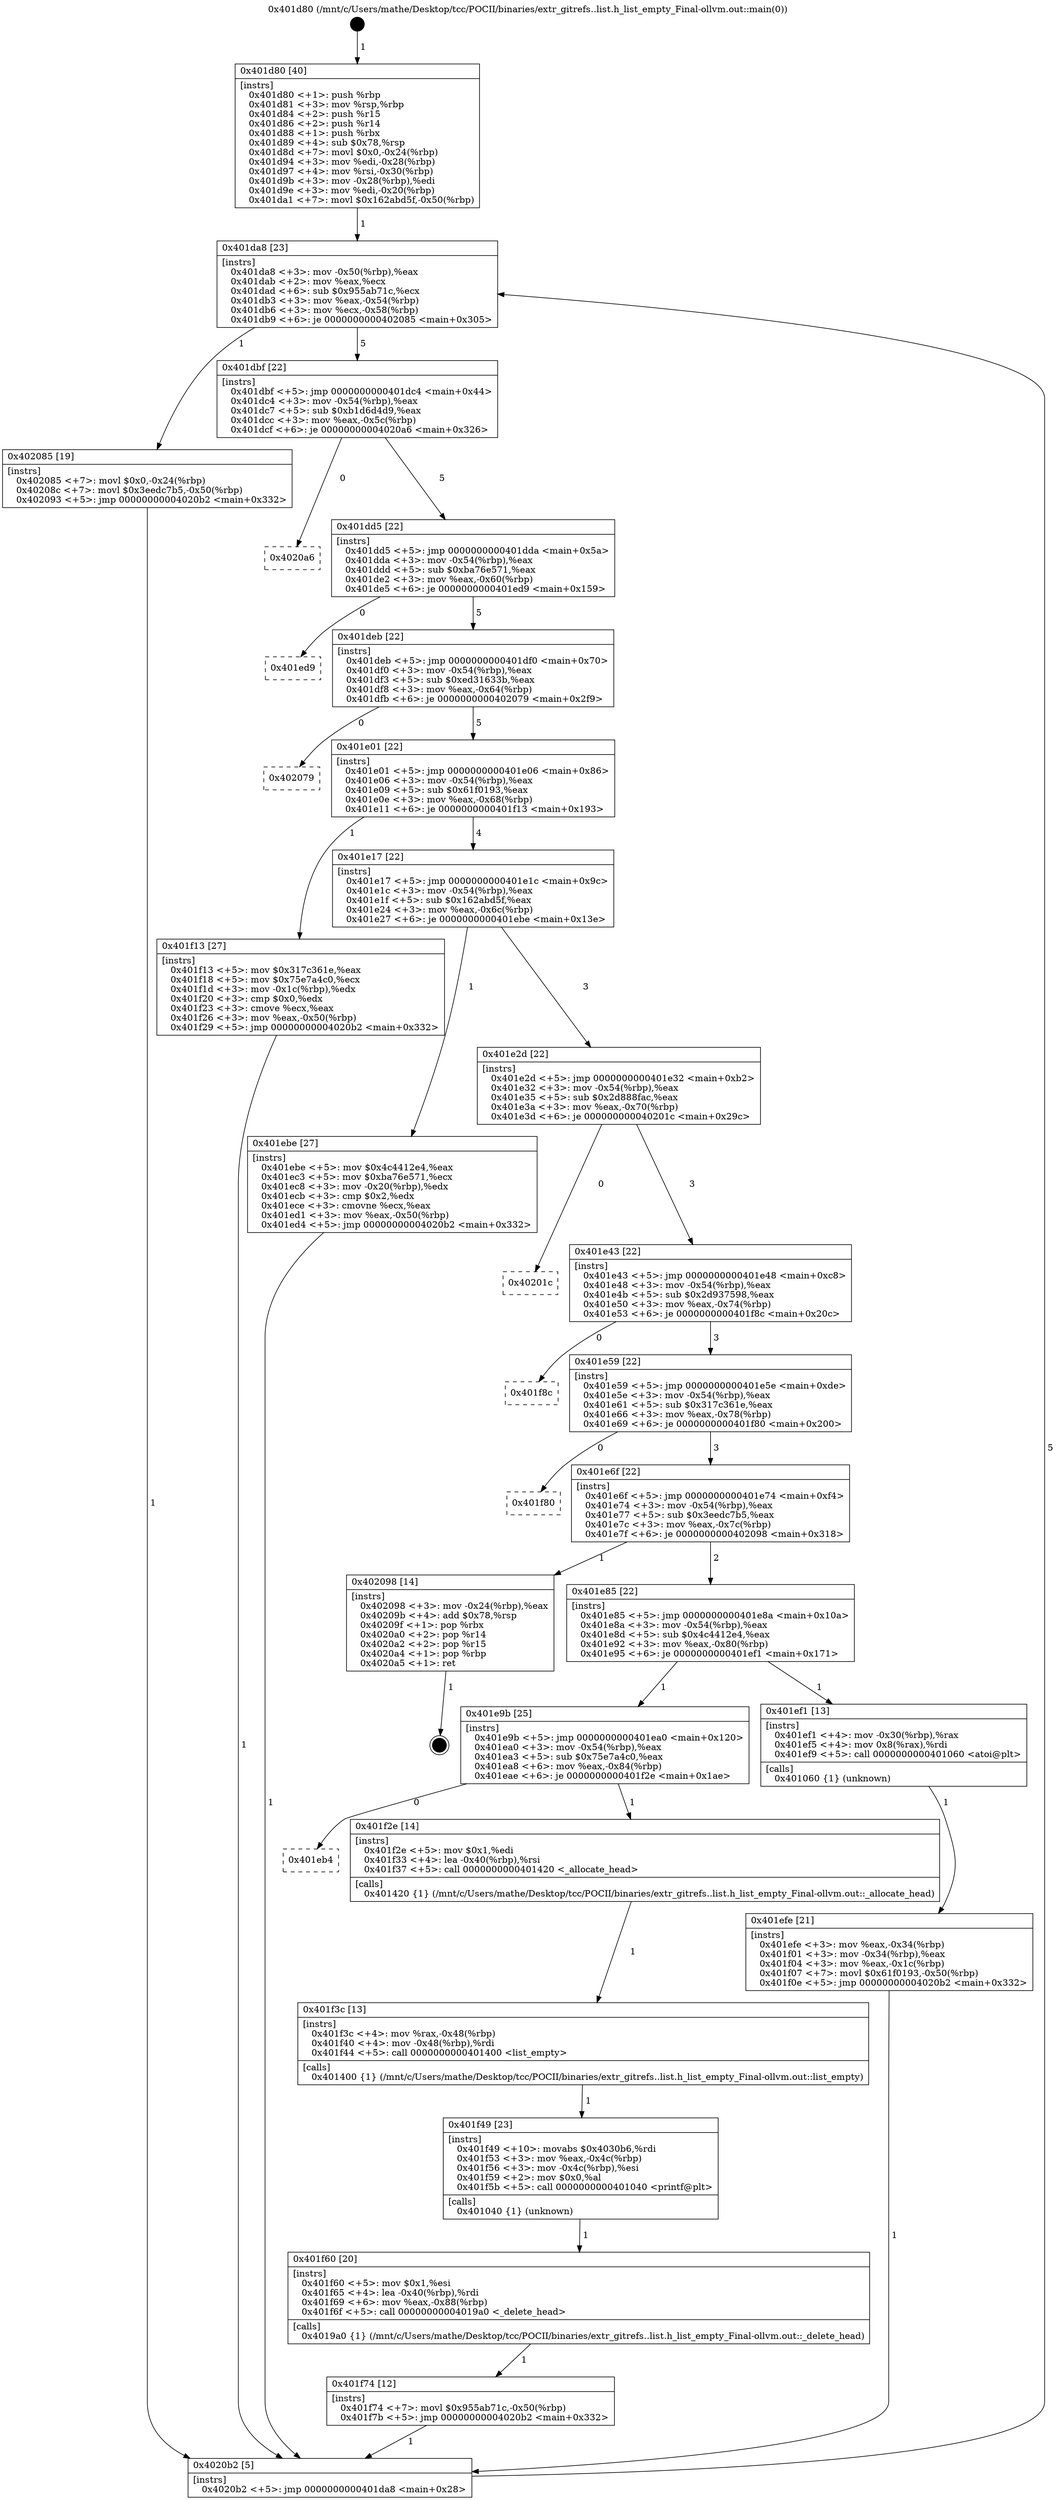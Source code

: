 digraph "0x401d80" {
  label = "0x401d80 (/mnt/c/Users/mathe/Desktop/tcc/POCII/binaries/extr_gitrefs..list.h_list_empty_Final-ollvm.out::main(0))"
  labelloc = "t"
  node[shape=record]

  Entry [label="",width=0.3,height=0.3,shape=circle,fillcolor=black,style=filled]
  "0x401da8" [label="{
     0x401da8 [23]\l
     | [instrs]\l
     &nbsp;&nbsp;0x401da8 \<+3\>: mov -0x50(%rbp),%eax\l
     &nbsp;&nbsp;0x401dab \<+2\>: mov %eax,%ecx\l
     &nbsp;&nbsp;0x401dad \<+6\>: sub $0x955ab71c,%ecx\l
     &nbsp;&nbsp;0x401db3 \<+3\>: mov %eax,-0x54(%rbp)\l
     &nbsp;&nbsp;0x401db6 \<+3\>: mov %ecx,-0x58(%rbp)\l
     &nbsp;&nbsp;0x401db9 \<+6\>: je 0000000000402085 \<main+0x305\>\l
  }"]
  "0x402085" [label="{
     0x402085 [19]\l
     | [instrs]\l
     &nbsp;&nbsp;0x402085 \<+7\>: movl $0x0,-0x24(%rbp)\l
     &nbsp;&nbsp;0x40208c \<+7\>: movl $0x3eedc7b5,-0x50(%rbp)\l
     &nbsp;&nbsp;0x402093 \<+5\>: jmp 00000000004020b2 \<main+0x332\>\l
  }"]
  "0x401dbf" [label="{
     0x401dbf [22]\l
     | [instrs]\l
     &nbsp;&nbsp;0x401dbf \<+5\>: jmp 0000000000401dc4 \<main+0x44\>\l
     &nbsp;&nbsp;0x401dc4 \<+3\>: mov -0x54(%rbp),%eax\l
     &nbsp;&nbsp;0x401dc7 \<+5\>: sub $0xb1d6d4d9,%eax\l
     &nbsp;&nbsp;0x401dcc \<+3\>: mov %eax,-0x5c(%rbp)\l
     &nbsp;&nbsp;0x401dcf \<+6\>: je 00000000004020a6 \<main+0x326\>\l
  }"]
  Exit [label="",width=0.3,height=0.3,shape=circle,fillcolor=black,style=filled,peripheries=2]
  "0x4020a6" [label="{
     0x4020a6\l
  }", style=dashed]
  "0x401dd5" [label="{
     0x401dd5 [22]\l
     | [instrs]\l
     &nbsp;&nbsp;0x401dd5 \<+5\>: jmp 0000000000401dda \<main+0x5a\>\l
     &nbsp;&nbsp;0x401dda \<+3\>: mov -0x54(%rbp),%eax\l
     &nbsp;&nbsp;0x401ddd \<+5\>: sub $0xba76e571,%eax\l
     &nbsp;&nbsp;0x401de2 \<+3\>: mov %eax,-0x60(%rbp)\l
     &nbsp;&nbsp;0x401de5 \<+6\>: je 0000000000401ed9 \<main+0x159\>\l
  }"]
  "0x401f74" [label="{
     0x401f74 [12]\l
     | [instrs]\l
     &nbsp;&nbsp;0x401f74 \<+7\>: movl $0x955ab71c,-0x50(%rbp)\l
     &nbsp;&nbsp;0x401f7b \<+5\>: jmp 00000000004020b2 \<main+0x332\>\l
  }"]
  "0x401ed9" [label="{
     0x401ed9\l
  }", style=dashed]
  "0x401deb" [label="{
     0x401deb [22]\l
     | [instrs]\l
     &nbsp;&nbsp;0x401deb \<+5\>: jmp 0000000000401df0 \<main+0x70\>\l
     &nbsp;&nbsp;0x401df0 \<+3\>: mov -0x54(%rbp),%eax\l
     &nbsp;&nbsp;0x401df3 \<+5\>: sub $0xed31633b,%eax\l
     &nbsp;&nbsp;0x401df8 \<+3\>: mov %eax,-0x64(%rbp)\l
     &nbsp;&nbsp;0x401dfb \<+6\>: je 0000000000402079 \<main+0x2f9\>\l
  }"]
  "0x401f60" [label="{
     0x401f60 [20]\l
     | [instrs]\l
     &nbsp;&nbsp;0x401f60 \<+5\>: mov $0x1,%esi\l
     &nbsp;&nbsp;0x401f65 \<+4\>: lea -0x40(%rbp),%rdi\l
     &nbsp;&nbsp;0x401f69 \<+6\>: mov %eax,-0x88(%rbp)\l
     &nbsp;&nbsp;0x401f6f \<+5\>: call 00000000004019a0 \<_delete_head\>\l
     | [calls]\l
     &nbsp;&nbsp;0x4019a0 \{1\} (/mnt/c/Users/mathe/Desktop/tcc/POCII/binaries/extr_gitrefs..list.h_list_empty_Final-ollvm.out::_delete_head)\l
  }"]
  "0x402079" [label="{
     0x402079\l
  }", style=dashed]
  "0x401e01" [label="{
     0x401e01 [22]\l
     | [instrs]\l
     &nbsp;&nbsp;0x401e01 \<+5\>: jmp 0000000000401e06 \<main+0x86\>\l
     &nbsp;&nbsp;0x401e06 \<+3\>: mov -0x54(%rbp),%eax\l
     &nbsp;&nbsp;0x401e09 \<+5\>: sub $0x61f0193,%eax\l
     &nbsp;&nbsp;0x401e0e \<+3\>: mov %eax,-0x68(%rbp)\l
     &nbsp;&nbsp;0x401e11 \<+6\>: je 0000000000401f13 \<main+0x193\>\l
  }"]
  "0x401f49" [label="{
     0x401f49 [23]\l
     | [instrs]\l
     &nbsp;&nbsp;0x401f49 \<+10\>: movabs $0x4030b6,%rdi\l
     &nbsp;&nbsp;0x401f53 \<+3\>: mov %eax,-0x4c(%rbp)\l
     &nbsp;&nbsp;0x401f56 \<+3\>: mov -0x4c(%rbp),%esi\l
     &nbsp;&nbsp;0x401f59 \<+2\>: mov $0x0,%al\l
     &nbsp;&nbsp;0x401f5b \<+5\>: call 0000000000401040 \<printf@plt\>\l
     | [calls]\l
     &nbsp;&nbsp;0x401040 \{1\} (unknown)\l
  }"]
  "0x401f13" [label="{
     0x401f13 [27]\l
     | [instrs]\l
     &nbsp;&nbsp;0x401f13 \<+5\>: mov $0x317c361e,%eax\l
     &nbsp;&nbsp;0x401f18 \<+5\>: mov $0x75e7a4c0,%ecx\l
     &nbsp;&nbsp;0x401f1d \<+3\>: mov -0x1c(%rbp),%edx\l
     &nbsp;&nbsp;0x401f20 \<+3\>: cmp $0x0,%edx\l
     &nbsp;&nbsp;0x401f23 \<+3\>: cmove %ecx,%eax\l
     &nbsp;&nbsp;0x401f26 \<+3\>: mov %eax,-0x50(%rbp)\l
     &nbsp;&nbsp;0x401f29 \<+5\>: jmp 00000000004020b2 \<main+0x332\>\l
  }"]
  "0x401e17" [label="{
     0x401e17 [22]\l
     | [instrs]\l
     &nbsp;&nbsp;0x401e17 \<+5\>: jmp 0000000000401e1c \<main+0x9c\>\l
     &nbsp;&nbsp;0x401e1c \<+3\>: mov -0x54(%rbp),%eax\l
     &nbsp;&nbsp;0x401e1f \<+5\>: sub $0x162abd5f,%eax\l
     &nbsp;&nbsp;0x401e24 \<+3\>: mov %eax,-0x6c(%rbp)\l
     &nbsp;&nbsp;0x401e27 \<+6\>: je 0000000000401ebe \<main+0x13e\>\l
  }"]
  "0x401f3c" [label="{
     0x401f3c [13]\l
     | [instrs]\l
     &nbsp;&nbsp;0x401f3c \<+4\>: mov %rax,-0x48(%rbp)\l
     &nbsp;&nbsp;0x401f40 \<+4\>: mov -0x48(%rbp),%rdi\l
     &nbsp;&nbsp;0x401f44 \<+5\>: call 0000000000401400 \<list_empty\>\l
     | [calls]\l
     &nbsp;&nbsp;0x401400 \{1\} (/mnt/c/Users/mathe/Desktop/tcc/POCII/binaries/extr_gitrefs..list.h_list_empty_Final-ollvm.out::list_empty)\l
  }"]
  "0x401ebe" [label="{
     0x401ebe [27]\l
     | [instrs]\l
     &nbsp;&nbsp;0x401ebe \<+5\>: mov $0x4c4412e4,%eax\l
     &nbsp;&nbsp;0x401ec3 \<+5\>: mov $0xba76e571,%ecx\l
     &nbsp;&nbsp;0x401ec8 \<+3\>: mov -0x20(%rbp),%edx\l
     &nbsp;&nbsp;0x401ecb \<+3\>: cmp $0x2,%edx\l
     &nbsp;&nbsp;0x401ece \<+3\>: cmovne %ecx,%eax\l
     &nbsp;&nbsp;0x401ed1 \<+3\>: mov %eax,-0x50(%rbp)\l
     &nbsp;&nbsp;0x401ed4 \<+5\>: jmp 00000000004020b2 \<main+0x332\>\l
  }"]
  "0x401e2d" [label="{
     0x401e2d [22]\l
     | [instrs]\l
     &nbsp;&nbsp;0x401e2d \<+5\>: jmp 0000000000401e32 \<main+0xb2\>\l
     &nbsp;&nbsp;0x401e32 \<+3\>: mov -0x54(%rbp),%eax\l
     &nbsp;&nbsp;0x401e35 \<+5\>: sub $0x2d888fac,%eax\l
     &nbsp;&nbsp;0x401e3a \<+3\>: mov %eax,-0x70(%rbp)\l
     &nbsp;&nbsp;0x401e3d \<+6\>: je 000000000040201c \<main+0x29c\>\l
  }"]
  "0x4020b2" [label="{
     0x4020b2 [5]\l
     | [instrs]\l
     &nbsp;&nbsp;0x4020b2 \<+5\>: jmp 0000000000401da8 \<main+0x28\>\l
  }"]
  "0x401d80" [label="{
     0x401d80 [40]\l
     | [instrs]\l
     &nbsp;&nbsp;0x401d80 \<+1\>: push %rbp\l
     &nbsp;&nbsp;0x401d81 \<+3\>: mov %rsp,%rbp\l
     &nbsp;&nbsp;0x401d84 \<+2\>: push %r15\l
     &nbsp;&nbsp;0x401d86 \<+2\>: push %r14\l
     &nbsp;&nbsp;0x401d88 \<+1\>: push %rbx\l
     &nbsp;&nbsp;0x401d89 \<+4\>: sub $0x78,%rsp\l
     &nbsp;&nbsp;0x401d8d \<+7\>: movl $0x0,-0x24(%rbp)\l
     &nbsp;&nbsp;0x401d94 \<+3\>: mov %edi,-0x28(%rbp)\l
     &nbsp;&nbsp;0x401d97 \<+4\>: mov %rsi,-0x30(%rbp)\l
     &nbsp;&nbsp;0x401d9b \<+3\>: mov -0x28(%rbp),%edi\l
     &nbsp;&nbsp;0x401d9e \<+3\>: mov %edi,-0x20(%rbp)\l
     &nbsp;&nbsp;0x401da1 \<+7\>: movl $0x162abd5f,-0x50(%rbp)\l
  }"]
  "0x401eb4" [label="{
     0x401eb4\l
  }", style=dashed]
  "0x40201c" [label="{
     0x40201c\l
  }", style=dashed]
  "0x401e43" [label="{
     0x401e43 [22]\l
     | [instrs]\l
     &nbsp;&nbsp;0x401e43 \<+5\>: jmp 0000000000401e48 \<main+0xc8\>\l
     &nbsp;&nbsp;0x401e48 \<+3\>: mov -0x54(%rbp),%eax\l
     &nbsp;&nbsp;0x401e4b \<+5\>: sub $0x2d937598,%eax\l
     &nbsp;&nbsp;0x401e50 \<+3\>: mov %eax,-0x74(%rbp)\l
     &nbsp;&nbsp;0x401e53 \<+6\>: je 0000000000401f8c \<main+0x20c\>\l
  }"]
  "0x401f2e" [label="{
     0x401f2e [14]\l
     | [instrs]\l
     &nbsp;&nbsp;0x401f2e \<+5\>: mov $0x1,%edi\l
     &nbsp;&nbsp;0x401f33 \<+4\>: lea -0x40(%rbp),%rsi\l
     &nbsp;&nbsp;0x401f37 \<+5\>: call 0000000000401420 \<_allocate_head\>\l
     | [calls]\l
     &nbsp;&nbsp;0x401420 \{1\} (/mnt/c/Users/mathe/Desktop/tcc/POCII/binaries/extr_gitrefs..list.h_list_empty_Final-ollvm.out::_allocate_head)\l
  }"]
  "0x401f8c" [label="{
     0x401f8c\l
  }", style=dashed]
  "0x401e59" [label="{
     0x401e59 [22]\l
     | [instrs]\l
     &nbsp;&nbsp;0x401e59 \<+5\>: jmp 0000000000401e5e \<main+0xde\>\l
     &nbsp;&nbsp;0x401e5e \<+3\>: mov -0x54(%rbp),%eax\l
     &nbsp;&nbsp;0x401e61 \<+5\>: sub $0x317c361e,%eax\l
     &nbsp;&nbsp;0x401e66 \<+3\>: mov %eax,-0x78(%rbp)\l
     &nbsp;&nbsp;0x401e69 \<+6\>: je 0000000000401f80 \<main+0x200\>\l
  }"]
  "0x401efe" [label="{
     0x401efe [21]\l
     | [instrs]\l
     &nbsp;&nbsp;0x401efe \<+3\>: mov %eax,-0x34(%rbp)\l
     &nbsp;&nbsp;0x401f01 \<+3\>: mov -0x34(%rbp),%eax\l
     &nbsp;&nbsp;0x401f04 \<+3\>: mov %eax,-0x1c(%rbp)\l
     &nbsp;&nbsp;0x401f07 \<+7\>: movl $0x61f0193,-0x50(%rbp)\l
     &nbsp;&nbsp;0x401f0e \<+5\>: jmp 00000000004020b2 \<main+0x332\>\l
  }"]
  "0x401f80" [label="{
     0x401f80\l
  }", style=dashed]
  "0x401e6f" [label="{
     0x401e6f [22]\l
     | [instrs]\l
     &nbsp;&nbsp;0x401e6f \<+5\>: jmp 0000000000401e74 \<main+0xf4\>\l
     &nbsp;&nbsp;0x401e74 \<+3\>: mov -0x54(%rbp),%eax\l
     &nbsp;&nbsp;0x401e77 \<+5\>: sub $0x3eedc7b5,%eax\l
     &nbsp;&nbsp;0x401e7c \<+3\>: mov %eax,-0x7c(%rbp)\l
     &nbsp;&nbsp;0x401e7f \<+6\>: je 0000000000402098 \<main+0x318\>\l
  }"]
  "0x401e9b" [label="{
     0x401e9b [25]\l
     | [instrs]\l
     &nbsp;&nbsp;0x401e9b \<+5\>: jmp 0000000000401ea0 \<main+0x120\>\l
     &nbsp;&nbsp;0x401ea0 \<+3\>: mov -0x54(%rbp),%eax\l
     &nbsp;&nbsp;0x401ea3 \<+5\>: sub $0x75e7a4c0,%eax\l
     &nbsp;&nbsp;0x401ea8 \<+6\>: mov %eax,-0x84(%rbp)\l
     &nbsp;&nbsp;0x401eae \<+6\>: je 0000000000401f2e \<main+0x1ae\>\l
  }"]
  "0x402098" [label="{
     0x402098 [14]\l
     | [instrs]\l
     &nbsp;&nbsp;0x402098 \<+3\>: mov -0x24(%rbp),%eax\l
     &nbsp;&nbsp;0x40209b \<+4\>: add $0x78,%rsp\l
     &nbsp;&nbsp;0x40209f \<+1\>: pop %rbx\l
     &nbsp;&nbsp;0x4020a0 \<+2\>: pop %r14\l
     &nbsp;&nbsp;0x4020a2 \<+2\>: pop %r15\l
     &nbsp;&nbsp;0x4020a4 \<+1\>: pop %rbp\l
     &nbsp;&nbsp;0x4020a5 \<+1\>: ret\l
  }"]
  "0x401e85" [label="{
     0x401e85 [22]\l
     | [instrs]\l
     &nbsp;&nbsp;0x401e85 \<+5\>: jmp 0000000000401e8a \<main+0x10a\>\l
     &nbsp;&nbsp;0x401e8a \<+3\>: mov -0x54(%rbp),%eax\l
     &nbsp;&nbsp;0x401e8d \<+5\>: sub $0x4c4412e4,%eax\l
     &nbsp;&nbsp;0x401e92 \<+3\>: mov %eax,-0x80(%rbp)\l
     &nbsp;&nbsp;0x401e95 \<+6\>: je 0000000000401ef1 \<main+0x171\>\l
  }"]
  "0x401ef1" [label="{
     0x401ef1 [13]\l
     | [instrs]\l
     &nbsp;&nbsp;0x401ef1 \<+4\>: mov -0x30(%rbp),%rax\l
     &nbsp;&nbsp;0x401ef5 \<+4\>: mov 0x8(%rax),%rdi\l
     &nbsp;&nbsp;0x401ef9 \<+5\>: call 0000000000401060 \<atoi@plt\>\l
     | [calls]\l
     &nbsp;&nbsp;0x401060 \{1\} (unknown)\l
  }"]
  Entry -> "0x401d80" [label=" 1"]
  "0x401da8" -> "0x402085" [label=" 1"]
  "0x401da8" -> "0x401dbf" [label=" 5"]
  "0x402098" -> Exit [label=" 1"]
  "0x401dbf" -> "0x4020a6" [label=" 0"]
  "0x401dbf" -> "0x401dd5" [label=" 5"]
  "0x402085" -> "0x4020b2" [label=" 1"]
  "0x401dd5" -> "0x401ed9" [label=" 0"]
  "0x401dd5" -> "0x401deb" [label=" 5"]
  "0x401f74" -> "0x4020b2" [label=" 1"]
  "0x401deb" -> "0x402079" [label=" 0"]
  "0x401deb" -> "0x401e01" [label=" 5"]
  "0x401f60" -> "0x401f74" [label=" 1"]
  "0x401e01" -> "0x401f13" [label=" 1"]
  "0x401e01" -> "0x401e17" [label=" 4"]
  "0x401f49" -> "0x401f60" [label=" 1"]
  "0x401e17" -> "0x401ebe" [label=" 1"]
  "0x401e17" -> "0x401e2d" [label=" 3"]
  "0x401ebe" -> "0x4020b2" [label=" 1"]
  "0x401d80" -> "0x401da8" [label=" 1"]
  "0x4020b2" -> "0x401da8" [label=" 5"]
  "0x401f3c" -> "0x401f49" [label=" 1"]
  "0x401e2d" -> "0x40201c" [label=" 0"]
  "0x401e2d" -> "0x401e43" [label=" 3"]
  "0x401f2e" -> "0x401f3c" [label=" 1"]
  "0x401e43" -> "0x401f8c" [label=" 0"]
  "0x401e43" -> "0x401e59" [label=" 3"]
  "0x401e9b" -> "0x401eb4" [label=" 0"]
  "0x401e59" -> "0x401f80" [label=" 0"]
  "0x401e59" -> "0x401e6f" [label=" 3"]
  "0x401e9b" -> "0x401f2e" [label=" 1"]
  "0x401e6f" -> "0x402098" [label=" 1"]
  "0x401e6f" -> "0x401e85" [label=" 2"]
  "0x401f13" -> "0x4020b2" [label=" 1"]
  "0x401e85" -> "0x401ef1" [label=" 1"]
  "0x401e85" -> "0x401e9b" [label=" 1"]
  "0x401ef1" -> "0x401efe" [label=" 1"]
  "0x401efe" -> "0x4020b2" [label=" 1"]
}
